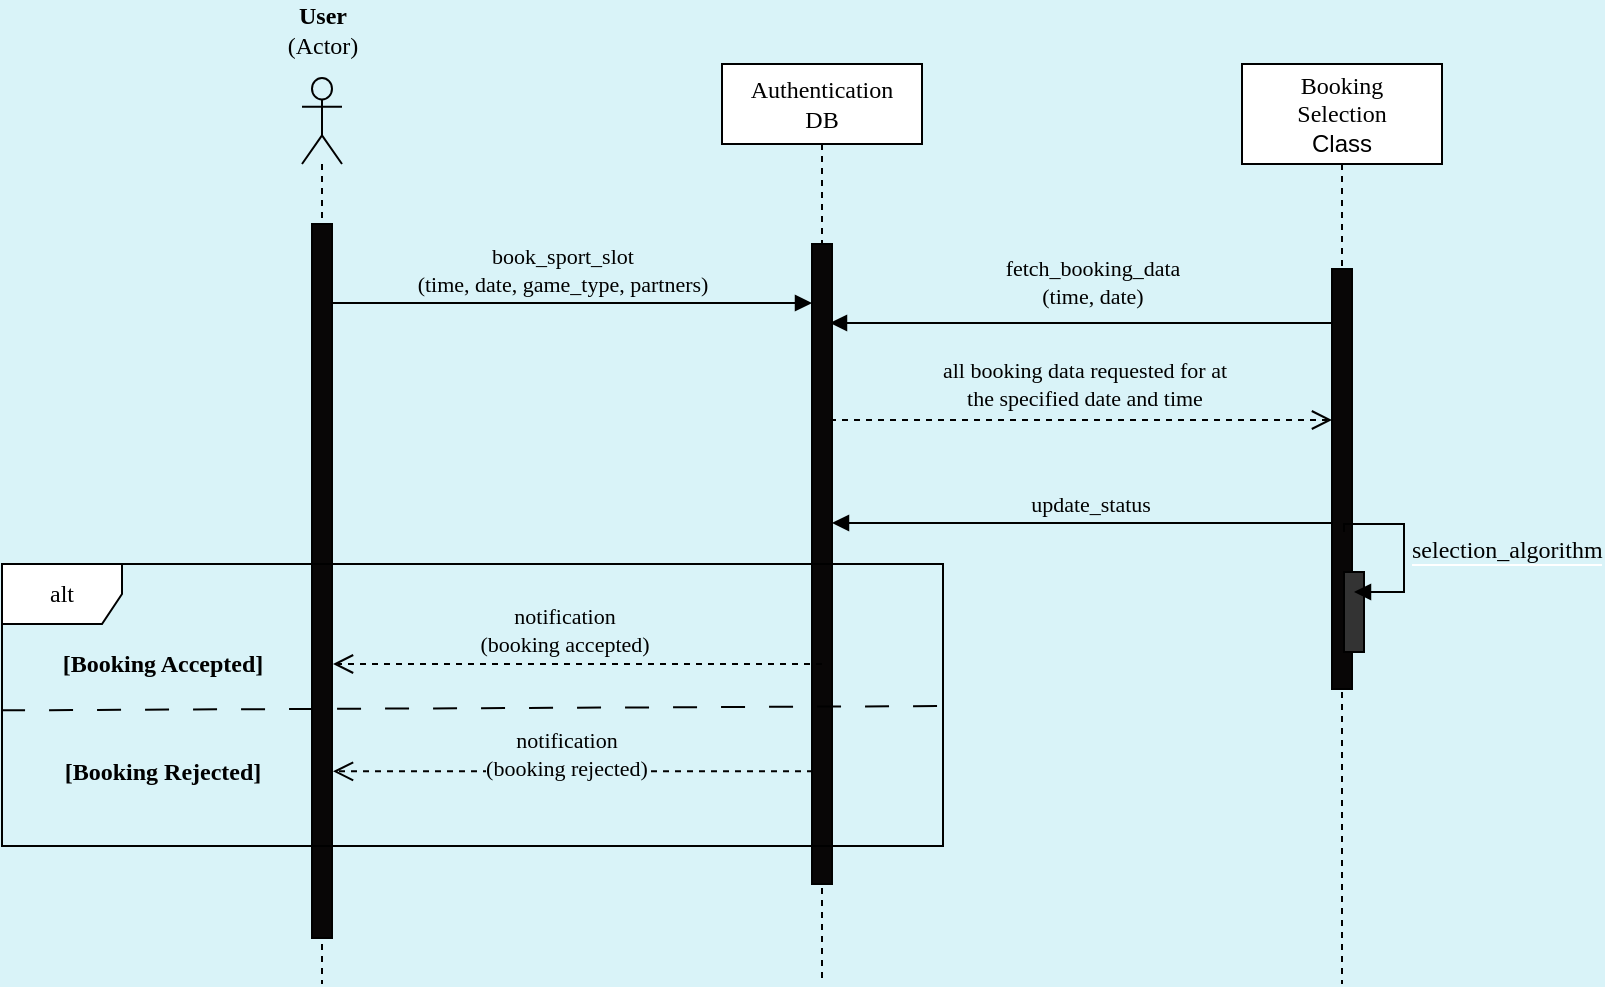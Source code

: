 <mxfile version="23.1.1" type="device">
  <diagram name="Page-1" id="E2VAe9X7t8s-8TRK_tO-">
    <mxGraphModel dx="1466" dy="989" grid="1" gridSize="10" guides="1" tooltips="1" connect="1" arrows="1" fold="1" page="1" pageScale="1" pageWidth="827" pageHeight="1169" background="#D9F3F8" math="0" shadow="0">
      <root>
        <mxCell id="0" />
        <mxCell id="1" parent="0" />
        <mxCell id="Cf3IITZ0Q0RGBE67cMOB-1" value="" style="shape=umlLifeline;perimeter=lifelinePerimeter;whiteSpace=wrap;html=1;container=1;dropTarget=0;collapsible=0;recursiveResize=0;outlineConnect=0;portConstraint=eastwest;newEdgeStyle={&quot;curved&quot;:0,&quot;rounded&quot;:0};participant=umlActor;fillColor=none;size=43;" vertex="1" parent="1">
          <mxGeometry x="150" y="107" width="20" height="453" as="geometry" />
        </mxCell>
        <mxCell id="Cf3IITZ0Q0RGBE67cMOB-2" value="" style="html=1;points=[[0,0,0,0,5],[0,1,0,0,-5],[1,0,0,0,5],[1,1,0,0,-5]];perimeter=orthogonalPerimeter;outlineConnect=0;targetShapes=umlLifeline;portConstraint=eastwest;newEdgeStyle={&quot;curved&quot;:0,&quot;rounded&quot;:0};fillColor=#080606;strokeColor=#000000;" vertex="1" parent="Cf3IITZ0Q0RGBE67cMOB-1">
          <mxGeometry x="5" y="73" width="10" height="357" as="geometry" />
        </mxCell>
        <mxCell id="Cf3IITZ0Q0RGBE67cMOB-3" value="User&lt;br&gt;&lt;span style=&quot;font-weight: normal;&quot;&gt;(Actor)&lt;/span&gt;" style="text;align=center;fontStyle=1;verticalAlign=middle;spacingLeft=3;spacingRight=3;strokeColor=none;rotatable=0;points=[[0,0.5],[1,0.5]];portConstraint=eastwest;html=1;fontFamily=Poppins;fontSource=https%3A%2F%2Ffonts.googleapis.com%2Fcss%3Ffamily%3DPoppins;" vertex="1" parent="1">
          <mxGeometry x="120" y="70" width="80" height="26" as="geometry" />
        </mxCell>
        <mxCell id="Cf3IITZ0Q0RGBE67cMOB-4" value="" style="html=1;verticalAlign=bottom;endArrow=block;curved=0;rounded=0;" edge="1" parent="1">
          <mxGeometry x="-0.001" relative="1" as="geometry">
            <mxPoint x="165" y="219.5" as="sourcePoint" />
            <mxPoint x="405" y="219.5" as="targetPoint" />
            <mxPoint as="offset" />
          </mxGeometry>
        </mxCell>
        <mxCell id="Cf3IITZ0Q0RGBE67cMOB-5" value="book_sport_slot&lt;br&gt;(time, date, game_type, partners)" style="edgeLabel;html=1;align=center;verticalAlign=middle;resizable=0;points=[];fontFamily=Poppins;fontSource=https%3A%2F%2Ffonts.googleapis.com%2Fcss%3Ffamily%3DPoppins;labelBackgroundColor=#D9F3F8;" vertex="1" connectable="0" parent="Cf3IITZ0Q0RGBE67cMOB-4">
          <mxGeometry x="-0.037" y="-2" relative="1" as="geometry">
            <mxPoint x="-1" y="-19" as="offset" />
          </mxGeometry>
        </mxCell>
        <mxCell id="Cf3IITZ0Q0RGBE67cMOB-8" value="&lt;font data-font-src=&quot;https://fonts.googleapis.com/css?family=Poppins&quot; face=&quot;Poppins&quot;&gt;Authentication &lt;br&gt;DB&lt;/font&gt;" style="shape=umlLifeline;perimeter=lifelinePerimeter;whiteSpace=wrap;html=1;container=1;dropTarget=0;collapsible=0;recursiveResize=0;outlineConnect=0;portConstraint=eastwest;newEdgeStyle={&quot;curved&quot;:0,&quot;rounded&quot;:0};" vertex="1" parent="1">
          <mxGeometry x="360" y="100" width="100" height="460" as="geometry" />
        </mxCell>
        <mxCell id="Cf3IITZ0Q0RGBE67cMOB-9" value="" style="html=1;points=[[0,0,0,0,5],[0,1,0,0,-5],[1,0,0,0,5],[1,1,0,0,-5]];perimeter=orthogonalPerimeter;outlineConnect=0;targetShapes=umlLifeline;portConstraint=eastwest;newEdgeStyle={&quot;curved&quot;:0,&quot;rounded&quot;:0};fillColor=#080606;strokeColor=#000000;" vertex="1" parent="Cf3IITZ0Q0RGBE67cMOB-8">
          <mxGeometry x="45" y="90" width="10" height="320" as="geometry" />
        </mxCell>
        <mxCell id="Cf3IITZ0Q0RGBE67cMOB-16" value="" style="html=1;verticalAlign=bottom;endArrow=block;curved=0;rounded=0;" edge="1" parent="1">
          <mxGeometry x="-0.001" relative="1" as="geometry">
            <mxPoint x="668.5" y="229.5" as="sourcePoint" />
            <mxPoint x="414" y="229.5" as="targetPoint" />
            <mxPoint as="offset" />
          </mxGeometry>
        </mxCell>
        <mxCell id="Cf3IITZ0Q0RGBE67cMOB-17" value="fetch_booking_data&lt;br&gt;(time, date)" style="edgeLabel;html=1;align=center;verticalAlign=middle;resizable=0;points=[];fontFamily=Poppins;fontSource=https%3A%2F%2Ffonts.googleapis.com%2Fcss%3Ffamily%3DPoppins;labelBackgroundColor=#D9F3F8;" vertex="1" connectable="0" parent="Cf3IITZ0Q0RGBE67cMOB-16">
          <mxGeometry x="-0.037" y="-2" relative="1" as="geometry">
            <mxPoint x="-1" y="-19" as="offset" />
          </mxGeometry>
        </mxCell>
        <mxCell id="Cf3IITZ0Q0RGBE67cMOB-18" value="&lt;font face=&quot;Poppins&quot;&gt;Booking &lt;br&gt;Selection&lt;br&gt;&lt;/font&gt;Class" style="shape=umlLifeline;perimeter=lifelinePerimeter;whiteSpace=wrap;html=1;container=1;dropTarget=0;collapsible=0;recursiveResize=0;outlineConnect=0;portConstraint=eastwest;newEdgeStyle={&quot;curved&quot;:0,&quot;rounded&quot;:0};size=50;" vertex="1" parent="1">
          <mxGeometry x="620" y="100" width="100" height="460" as="geometry" />
        </mxCell>
        <mxCell id="Cf3IITZ0Q0RGBE67cMOB-19" value="" style="html=1;points=[[0,0,0,0,5],[0,1,0,0,-5],[1,0,0,0,5],[1,1,0,0,-5]];perimeter=orthogonalPerimeter;outlineConnect=0;targetShapes=umlLifeline;portConstraint=eastwest;newEdgeStyle={&quot;curved&quot;:0,&quot;rounded&quot;:0};fillColor=#080606;strokeColor=#000000;" vertex="1" parent="Cf3IITZ0Q0RGBE67cMOB-18">
          <mxGeometry x="45" y="102.5" width="10" height="210" as="geometry" />
        </mxCell>
        <mxCell id="Cf3IITZ0Q0RGBE67cMOB-24" value="" style="html=1;points=[[0,0,0,0,5],[0,1,0,0,-5],[1,0,0,0,5],[1,1,0,0,-5]];perimeter=orthogonalPerimeter;outlineConnect=0;targetShapes=umlLifeline;portConstraint=eastwest;newEdgeStyle={&quot;curved&quot;:0,&quot;rounded&quot;:0};fillColor=#333333;" vertex="1" parent="Cf3IITZ0Q0RGBE67cMOB-18">
          <mxGeometry x="51" y="254" width="10" height="40" as="geometry" />
        </mxCell>
        <mxCell id="Cf3IITZ0Q0RGBE67cMOB-25" value="&lt;font style=&quot;font-size: 12px; background-color: rgb(217, 243, 248);&quot; face=&quot;Poppins&quot;&gt;selection_algorithm&lt;/font&gt;" style="html=1;align=left;spacingLeft=2;endArrow=block;rounded=0;edgeStyle=orthogonalEdgeStyle;curved=0;rounded=0;" edge="1" parent="Cf3IITZ0Q0RGBE67cMOB-18">
          <mxGeometry relative="1" as="geometry">
            <mxPoint x="51" y="234" as="sourcePoint" />
            <Array as="points">
              <mxPoint x="51" y="230" />
              <mxPoint x="81" y="230" />
              <mxPoint x="81" y="264" />
            </Array>
            <mxPoint x="56" y="264" as="targetPoint" />
          </mxGeometry>
        </mxCell>
        <mxCell id="Cf3IITZ0Q0RGBE67cMOB-20" value="" style="html=1;verticalAlign=bottom;endArrow=open;dashed=1;endSize=8;curved=0;rounded=0;" edge="1" parent="1" target="Cf3IITZ0Q0RGBE67cMOB-19">
          <mxGeometry relative="1" as="geometry">
            <mxPoint x="414.0" y="278" as="sourcePoint" />
            <mxPoint x="669" y="278" as="targetPoint" />
          </mxGeometry>
        </mxCell>
        <mxCell id="Cf3IITZ0Q0RGBE67cMOB-21" value="all booking data requested for at &lt;br&gt;the specified date and time" style="edgeLabel;html=1;align=center;verticalAlign=middle;resizable=0;points=[];fontFamily=Poppins;fontSource=https%3A%2F%2Ffonts.googleapis.com%2Fcss%3Ffamily%3DPoppins;labelBackgroundColor=#D9F3F8;" vertex="1" connectable="0" parent="Cf3IITZ0Q0RGBE67cMOB-20">
          <mxGeometry x="0.034" y="-1" relative="1" as="geometry">
            <mxPoint x="-3" y="-19" as="offset" />
          </mxGeometry>
        </mxCell>
        <mxCell id="Cf3IITZ0Q0RGBE67cMOB-22" value="" style="html=1;verticalAlign=bottom;endArrow=block;curved=0;rounded=0;" edge="1" parent="1">
          <mxGeometry x="-0.001" relative="1" as="geometry">
            <mxPoint x="665" y="329.5" as="sourcePoint" />
            <mxPoint x="415" y="329.5" as="targetPoint" />
            <mxPoint as="offset" />
          </mxGeometry>
        </mxCell>
        <mxCell id="Cf3IITZ0Q0RGBE67cMOB-23" value="update_status" style="edgeLabel;html=1;align=center;verticalAlign=middle;resizable=0;points=[];fontFamily=Poppins;fontSource=https%3A%2F%2Ffonts.googleapis.com%2Fcss%3Ffamily%3DPoppins;labelBackgroundColor=#D9F3F8;" vertex="1" connectable="0" parent="Cf3IITZ0Q0RGBE67cMOB-22">
          <mxGeometry x="-0.037" y="-2" relative="1" as="geometry">
            <mxPoint x="-1" y="-8" as="offset" />
          </mxGeometry>
        </mxCell>
        <mxCell id="Cf3IITZ0Q0RGBE67cMOB-34" value="&lt;font data-font-src=&quot;https://fonts.googleapis.com/css?family=Poppins&quot; face=&quot;Poppins&quot;&gt;alt&lt;/font&gt;" style="shape=umlFrame;whiteSpace=wrap;html=1;pointerEvents=0;" vertex="1" parent="1">
          <mxGeometry y="350" width="470.5" height="141" as="geometry" />
        </mxCell>
        <mxCell id="Cf3IITZ0Q0RGBE67cMOB-35" value="" style="endArrow=none;dashed=1;html=1;rounded=0;entryX=1;entryY=0.406;entryDx=0;entryDy=0;entryPerimeter=0;exitX=-0.001;exitY=0.519;exitDx=0;exitDy=0;exitPerimeter=0;dashPattern=12 12;" edge="1" parent="1" source="Cf3IITZ0Q0RGBE67cMOB-34">
          <mxGeometry width="50" height="50" relative="1" as="geometry">
            <mxPoint x="10.5" y="422.91" as="sourcePoint" />
            <mxPoint x="470.5" y="421.02" as="targetPoint" />
          </mxGeometry>
        </mxCell>
        <mxCell id="Cf3IITZ0Q0RGBE67cMOB-36" value="" style="html=1;verticalAlign=bottom;endArrow=open;dashed=1;endSize=8;curved=0;rounded=0;" edge="1" parent="1">
          <mxGeometry relative="1" as="geometry">
            <mxPoint x="410.0" y="400" as="sourcePoint" />
            <mxPoint x="165.5" y="400" as="targetPoint" />
          </mxGeometry>
        </mxCell>
        <mxCell id="Cf3IITZ0Q0RGBE67cMOB-37" value="notification&lt;br&gt;(booking accepted)" style="edgeLabel;html=1;align=center;verticalAlign=middle;resizable=0;points=[];fontFamily=Poppins;fontSource=https%3A%2F%2Ffonts.googleapis.com%2Fcss%3Ffamily%3DPoppins;labelBackgroundColor=#D9F3F8;" vertex="1" connectable="0" parent="Cf3IITZ0Q0RGBE67cMOB-36">
          <mxGeometry x="0.034" y="-1" relative="1" as="geometry">
            <mxPoint x="-3" y="-16" as="offset" />
          </mxGeometry>
        </mxCell>
        <mxCell id="Cf3IITZ0Q0RGBE67cMOB-38" value="" style="html=1;verticalAlign=bottom;endArrow=open;dashed=1;endSize=8;curved=0;rounded=0;" edge="1" parent="1">
          <mxGeometry relative="1" as="geometry">
            <mxPoint x="405.5" y="453.66" as="sourcePoint" />
            <mxPoint x="165.5" y="453.66" as="targetPoint" />
          </mxGeometry>
        </mxCell>
        <mxCell id="Cf3IITZ0Q0RGBE67cMOB-39" value="notification&lt;br&gt;(booking rejected)" style="edgeLabel;html=1;align=center;verticalAlign=middle;resizable=0;points=[];fontFamily=Poppins;fontSource=https%3A%2F%2Ffonts.googleapis.com%2Fcss%3Ffamily%3DPoppins;labelBackgroundColor=#D9F3F8;" vertex="1" connectable="0" parent="Cf3IITZ0Q0RGBE67cMOB-38">
          <mxGeometry x="0.034" y="-1" relative="1" as="geometry">
            <mxPoint y="-8" as="offset" />
          </mxGeometry>
        </mxCell>
        <mxCell id="Cf3IITZ0Q0RGBE67cMOB-40" value="[Booking Accepted]" style="text;align=center;fontStyle=1;verticalAlign=middle;spacingLeft=3;spacingRight=3;strokeColor=none;rotatable=0;points=[[0,0.5],[1,0.5]];portConstraint=eastwest;html=1;fontFamily=Poppins;fontSource=https%3A%2F%2Ffonts.googleapis.com%2Fcss%3Ffamily%3DPoppins;" vertex="1" parent="1">
          <mxGeometry x="40" y="387" width="80" height="26" as="geometry" />
        </mxCell>
        <mxCell id="Cf3IITZ0Q0RGBE67cMOB-41" value="[Booking Rejected]" style="text;align=center;fontStyle=1;verticalAlign=middle;spacingLeft=3;spacingRight=3;strokeColor=none;rotatable=0;points=[[0,0.5],[1,0.5]];portConstraint=eastwest;html=1;fontFamily=Poppins;fontSource=https%3A%2F%2Ffonts.googleapis.com%2Fcss%3Ffamily%3DPoppins;" vertex="1" parent="1">
          <mxGeometry x="40" y="441" width="80" height="26" as="geometry" />
        </mxCell>
      </root>
    </mxGraphModel>
  </diagram>
</mxfile>
